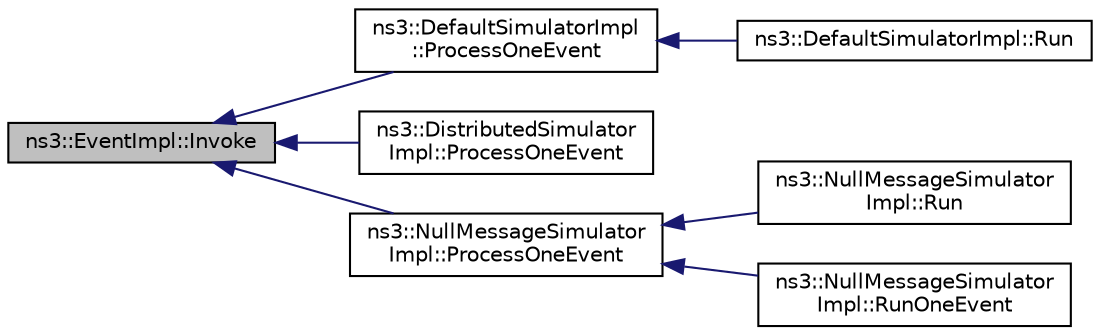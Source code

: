 digraph "ns3::EventImpl::Invoke"
{
  edge [fontname="Helvetica",fontsize="10",labelfontname="Helvetica",labelfontsize="10"];
  node [fontname="Helvetica",fontsize="10",shape=record];
  rankdir="LR";
  Node1 [label="ns3::EventImpl::Invoke",height=0.2,width=0.4,color="black", fillcolor="grey75", style="filled", fontcolor="black"];
  Node1 -> Node2 [dir="back",color="midnightblue",fontsize="10",style="solid"];
  Node2 [label="ns3::DefaultSimulatorImpl\l::ProcessOneEvent",height=0.2,width=0.4,color="black", fillcolor="white", style="filled",URL="$de/d04/classns3_1_1DefaultSimulatorImpl.html#a743e884e74c5db845cc2b8f1779e0e9d"];
  Node2 -> Node3 [dir="back",color="midnightblue",fontsize="10",style="solid"];
  Node3 [label="ns3::DefaultSimulatorImpl::Run",height=0.2,width=0.4,color="black", fillcolor="white", style="filled",URL="$de/d04/classns3_1_1DefaultSimulatorImpl.html#a744b5fd2093c8cd507acbff376c41d53"];
  Node1 -> Node4 [dir="back",color="midnightblue",fontsize="10",style="solid"];
  Node4 [label="ns3::DistributedSimulator\lImpl::ProcessOneEvent",height=0.2,width=0.4,color="black", fillcolor="white", style="filled",URL="$d7/df7/classns3_1_1DistributedSimulatorImpl.html#a56582f58c7b973e24d4c303bfb639f7c"];
  Node1 -> Node5 [dir="back",color="midnightblue",fontsize="10",style="solid"];
  Node5 [label="ns3::NullMessageSimulator\lImpl::ProcessOneEvent",height=0.2,width=0.4,color="black", fillcolor="white", style="filled",URL="$db/dea/classns3_1_1NullMessageSimulatorImpl.html#a409f15407fc49b56819097c108bbb50e"];
  Node5 -> Node6 [dir="back",color="midnightblue",fontsize="10",style="solid"];
  Node6 [label="ns3::NullMessageSimulator\lImpl::Run",height=0.2,width=0.4,color="black", fillcolor="white", style="filled",URL="$db/dea/classns3_1_1NullMessageSimulatorImpl.html#ab6919d906d7706a688b4452127860b77"];
  Node5 -> Node7 [dir="back",color="midnightblue",fontsize="10",style="solid"];
  Node7 [label="ns3::NullMessageSimulator\lImpl::RunOneEvent",height=0.2,width=0.4,color="black", fillcolor="white", style="filled",URL="$db/dea/classns3_1_1NullMessageSimulatorImpl.html#a58772e74e6e1b546a843d7a62b708069"];
}
